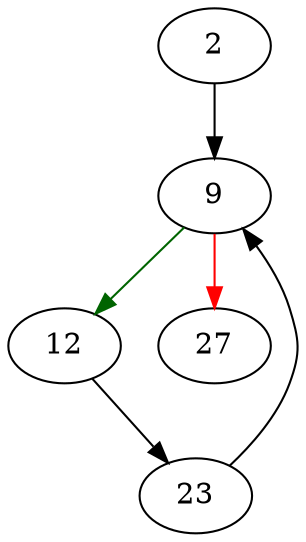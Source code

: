 strict digraph "sqlite3ExpirePreparedStatements" {
	// Node definitions.
	2 [entry=true];
	9;
	12;
	27;
	23;

	// Edge definitions.
	2 -> 9;
	9 -> 12 [
		color=darkgreen
		cond=true
	];
	9 -> 27 [
		color=red
		cond=false
	];
	12 -> 23;
	23 -> 9;
}